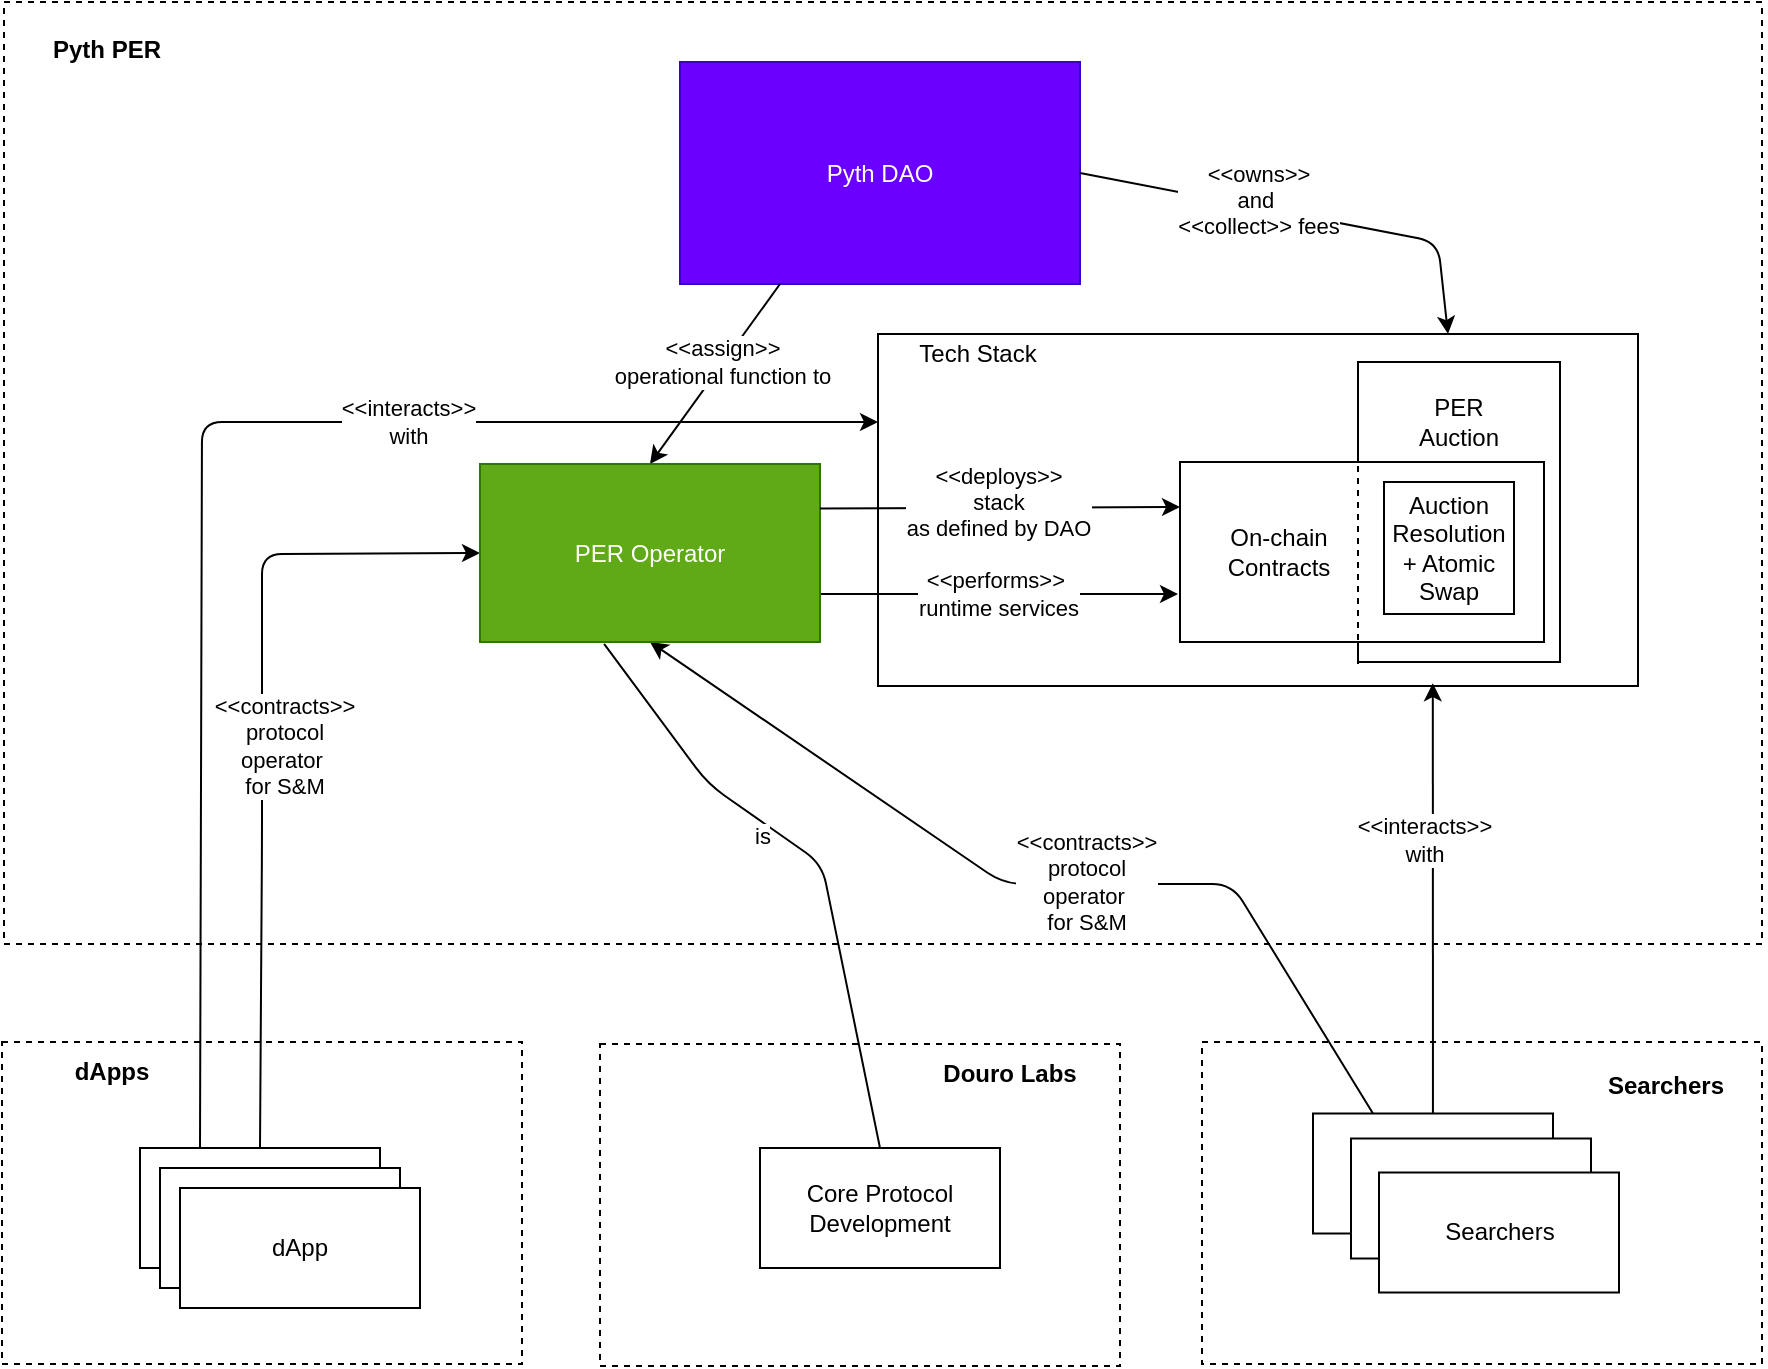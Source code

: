 <mxfile version="22.1.16" type="device">
  <diagram id="4IY6VFG3XauLAaiHCQAp" name="Page-1">
    <mxGraphModel dx="858" dy="729" grid="1" gridSize="10" guides="1" tooltips="1" connect="1" arrows="1" fold="1" page="1" pageScale="1" pageWidth="827" pageHeight="1169" math="0" shadow="0">
      <root>
        <mxCell id="0" />
        <mxCell id="1" parent="0" />
        <mxCell id="RIBvgHsxx3PkzVRlg80r-1" value="" style="rounded=0;whiteSpace=wrap;html=1;dashed=1;" parent="1" vertex="1">
          <mxGeometry x="610" y="590" width="280" height="161" as="geometry" />
        </mxCell>
        <mxCell id="RIBvgHsxx3PkzVRlg80r-2" value="" style="rounded=0;whiteSpace=wrap;html=1;dashed=1;" parent="1" vertex="1">
          <mxGeometry x="11" y="70" width="879" height="471" as="geometry" />
        </mxCell>
        <mxCell id="RIBvgHsxx3PkzVRlg80r-3" value="" style="rounded=0;whiteSpace=wrap;html=1;labelPosition=center;verticalLabelPosition=middle;align=center;verticalAlign=middle;" parent="1" vertex="1">
          <mxGeometry x="448" y="236" width="380" height="176" as="geometry" />
        </mxCell>
        <mxCell id="RIBvgHsxx3PkzVRlg80r-4" value="" style="rounded=0;whiteSpace=wrap;html=1;" parent="1" vertex="1">
          <mxGeometry x="688" y="250" width="101" height="150" as="geometry" />
        </mxCell>
        <mxCell id="RIBvgHsxx3PkzVRlg80r-5" value="" style="rounded=0;whiteSpace=wrap;html=1;dashed=1;" parent="1" vertex="1">
          <mxGeometry x="10" y="590" width="260" height="161" as="geometry" />
        </mxCell>
        <mxCell id="RIBvgHsxx3PkzVRlg80r-6" value="Searchers" style="rounded=0;whiteSpace=wrap;html=1;" parent="1" vertex="1">
          <mxGeometry x="665.5" y="625.75" width="120" height="60" as="geometry" />
        </mxCell>
        <mxCell id="RIBvgHsxx3PkzVRlg80r-9" value="dApp" style="rounded=0;whiteSpace=wrap;html=1;" parent="1" vertex="1">
          <mxGeometry x="79" y="643" width="120" height="60" as="geometry" />
        </mxCell>
        <mxCell id="RIBvgHsxx3PkzVRlg80r-10" value="Pyth DAO" style="rounded=0;whiteSpace=wrap;html=1;fillColor=#6a00ff;fontColor=#ffffff;strokeColor=#3700CC;" parent="1" vertex="1">
          <mxGeometry x="349" y="100" width="200" height="111" as="geometry" />
        </mxCell>
        <mxCell id="RIBvgHsxx3PkzVRlg80r-11" value="&amp;lt;&amp;lt;contracts&amp;gt;&amp;gt; &lt;br&gt;&lt;div&gt;protocol&lt;br&gt;&lt;/div&gt;&lt;div&gt;operator&amp;nbsp;&lt;/div&gt;&lt;div&gt;for S&amp;amp;M&lt;/div&gt;" style="endArrow=classic;html=1;entryX=0;entryY=0.5;entryDx=0;entryDy=0;exitX=0.5;exitY=0;exitDx=0;exitDy=0;endFill=1;startArrow=none;startFill=0;" parent="1" source="RIBvgHsxx3PkzVRlg80r-9" target="RIBvgHsxx3PkzVRlg80r-30" edge="1">
          <mxGeometry x="-0.009" y="-11" width="50" height="50" relative="1" as="geometry">
            <mxPoint x="400" y="454" as="sourcePoint" />
            <mxPoint x="450" y="404" as="targetPoint" />
            <Array as="points">
              <mxPoint x="140" y="490" />
              <mxPoint x="140" y="346" />
            </Array>
            <mxPoint as="offset" />
          </mxGeometry>
        </mxCell>
        <mxCell id="RIBvgHsxx3PkzVRlg80r-13" value="&amp;lt;&amp;lt;assign&amp;gt;&amp;gt;&lt;br&gt;operational function to" style="endArrow=none;html=1;entryX=0.25;entryY=1;entryDx=0;entryDy=0;exitX=0.5;exitY=0;exitDx=0;exitDy=0;strokeWidth=1;startArrow=classic;startFill=1;endFill=0;" parent="1" source="RIBvgHsxx3PkzVRlg80r-30" target="RIBvgHsxx3PkzVRlg80r-10" edge="1">
          <mxGeometry x="0.124" y="1" width="50" height="50" relative="1" as="geometry">
            <mxPoint x="368" y="300" as="sourcePoint" />
            <mxPoint x="478" y="169" as="targetPoint" />
            <Array as="points" />
            <mxPoint as="offset" />
          </mxGeometry>
        </mxCell>
        <mxCell id="RIBvgHsxx3PkzVRlg80r-14" value="dApps" style="text;html=1;strokeColor=none;fillColor=none;align=center;verticalAlign=middle;whiteSpace=wrap;rounded=0;dashed=1;dashPattern=1 1;fontStyle=1" parent="1" vertex="1">
          <mxGeometry x="10" y="590" width="110" height="30" as="geometry" />
        </mxCell>
        <mxCell id="RIBvgHsxx3PkzVRlg80r-15" value="&amp;lt;&amp;lt;interacts&amp;gt;&amp;gt;&lt;br&gt;with" style="endArrow=none;html=1;exitX=0.73;exitY=0.992;exitDx=0;exitDy=0;exitPerimeter=0;startArrow=classic;startFill=1;" parent="1" source="RIBvgHsxx3PkzVRlg80r-3" target="RIBvgHsxx3PkzVRlg80r-6" edge="1">
          <mxGeometry x="-0.265" y="-4" width="50" height="50" relative="1" as="geometry">
            <mxPoint x="726" y="420" as="sourcePoint" />
            <mxPoint x="330" y="759" as="targetPoint" />
            <Array as="points" />
            <mxPoint y="-1" as="offset" />
          </mxGeometry>
        </mxCell>
        <mxCell id="RIBvgHsxx3PkzVRlg80r-18" value="&amp;lt;&amp;lt;contracts&amp;gt;&amp;gt;&lt;br&gt;&lt;div&gt;protocol&lt;br&gt;&lt;/div&gt;&lt;div&gt;operator&amp;nbsp;&lt;/div&gt;&lt;div&gt;for S&amp;amp;M&lt;/div&gt;" style="endArrow=classic;html=1;exitX=0.25;exitY=0;exitDx=0;exitDy=0;entryX=0.5;entryY=1;entryDx=0;entryDy=0;endFill=1;startArrow=none;startFill=0;" parent="1" source="RIBvgHsxx3PkzVRlg80r-6" target="RIBvgHsxx3PkzVRlg80r-30" edge="1">
          <mxGeometry x="-0.102" y="-1" width="50" height="50" relative="1" as="geometry">
            <mxPoint x="460" y="319" as="sourcePoint" />
            <mxPoint x="540" y="204" as="targetPoint" />
            <Array as="points">
              <mxPoint x="625" y="511" />
              <mxPoint x="511" y="511" />
            </Array>
            <mxPoint as="offset" />
          </mxGeometry>
        </mxCell>
        <mxCell id="RIBvgHsxx3PkzVRlg80r-20" value="&lt;div&gt;&amp;lt;&amp;lt;owns&amp;gt;&amp;gt;&lt;br&gt;and&amp;nbsp;&lt;/div&gt;&lt;div&gt;&amp;lt;&amp;lt;collect&amp;gt;&amp;gt; fees&lt;/div&gt;" style="endArrow=none;html=1;entryX=1;entryY=0.5;entryDx=0;entryDy=0;endFill=0;exitX=0.75;exitY=0;exitDx=0;exitDy=0;startArrow=classic;startFill=1;" parent="1" source="RIBvgHsxx3PkzVRlg80r-3" target="RIBvgHsxx3PkzVRlg80r-10" edge="1">
          <mxGeometry x="0.21" y="-4" width="50" height="50" relative="1" as="geometry">
            <mxPoint x="738" y="230" as="sourcePoint" />
            <mxPoint x="658" y="209" as="targetPoint" />
            <Array as="points">
              <mxPoint x="728" y="190" />
            </Array>
            <mxPoint as="offset" />
          </mxGeometry>
        </mxCell>
        <mxCell id="RIBvgHsxx3PkzVRlg80r-21" value="Pyth PER" style="text;html=1;strokeColor=none;fillColor=none;align=center;verticalAlign=middle;whiteSpace=wrap;rounded=0;dashed=1;fontStyle=1" parent="1" vertex="1">
          <mxGeometry x="10" y="70" width="105" height="47" as="geometry" />
        </mxCell>
        <mxCell id="RIBvgHsxx3PkzVRlg80r-22" value="&lt;div&gt;Searchers&lt;/div&gt;" style="text;html=1;strokeColor=none;fillColor=none;align=center;verticalAlign=middle;whiteSpace=wrap;rounded=0;dashed=1;dashPattern=1 1;fontStyle=1" parent="1" vertex="1">
          <mxGeometry x="792" y="591" width="100" height="41" as="geometry" />
        </mxCell>
        <mxCell id="RIBvgHsxx3PkzVRlg80r-24" value="Tech Stack" style="text;html=1;strokeColor=none;fillColor=none;align=center;verticalAlign=middle;whiteSpace=wrap;rounded=0;" parent="1" vertex="1">
          <mxGeometry x="463" y="236" width="70" height="20" as="geometry" />
        </mxCell>
        <mxCell id="RIBvgHsxx3PkzVRlg80r-25" value="PER Auction" style="text;html=1;strokeColor=none;fillColor=none;align=center;verticalAlign=middle;whiteSpace=wrap;rounded=0;" parent="1" vertex="1">
          <mxGeometry x="718" y="270" width="41" height="20" as="geometry" />
        </mxCell>
        <mxCell id="RIBvgHsxx3PkzVRlg80r-26" value="" style="rounded=0;whiteSpace=wrap;html=1;" parent="1" vertex="1">
          <mxGeometry x="599" y="300" width="182" height="90" as="geometry" />
        </mxCell>
        <mxCell id="RIBvgHsxx3PkzVRlg80r-23" value="Searchers" style="rounded=0;whiteSpace=wrap;html=1;" parent="1" vertex="1">
          <mxGeometry x="684.5" y="638.25" width="120" height="60" as="geometry" />
        </mxCell>
        <mxCell id="RIBvgHsxx3PkzVRlg80r-27" value="On-chain Contracts" style="text;html=1;strokeColor=none;fillColor=none;align=center;verticalAlign=middle;whiteSpace=wrap;rounded=0;" parent="1" vertex="1">
          <mxGeometry x="619" y="335" width="59" height="20" as="geometry" />
        </mxCell>
        <mxCell id="RIBvgHsxx3PkzVRlg80r-28" value="Auction Resolution + Atomic Swap" style="rounded=0;whiteSpace=wrap;html=1;" parent="1" vertex="1">
          <mxGeometry x="701" y="310" width="65" height="66" as="geometry" />
        </mxCell>
        <mxCell id="RIBvgHsxx3PkzVRlg80r-29" value="&lt;div&gt;&amp;lt;&amp;lt;performs&amp;gt;&amp;gt;&amp;nbsp;&lt;/div&gt;&lt;div&gt;runtime services&lt;/div&gt;" style="endArrow=classic;html=1;endFill=1;" parent="1" edge="1">
          <mxGeometry x="-0.006" width="50" height="50" relative="1" as="geometry">
            <mxPoint x="419" y="366" as="sourcePoint" />
            <mxPoint x="598" y="366" as="targetPoint" />
            <Array as="points" />
            <mxPoint as="offset" />
          </mxGeometry>
        </mxCell>
        <mxCell id="RIBvgHsxx3PkzVRlg80r-30" value="PER Operator" style="rounded=0;whiteSpace=wrap;html=1;fillColor=#60a917;strokeColor=#2D7600;fontColor=#ffffff;" parent="1" vertex="1">
          <mxGeometry x="249" y="301" width="170" height="89" as="geometry" />
        </mxCell>
        <mxCell id="RIBvgHsxx3PkzVRlg80r-33" value="" style="endArrow=none;dashed=1;html=1;" parent="1" edge="1">
          <mxGeometry width="50" height="50" relative="1" as="geometry">
            <mxPoint x="688" y="401" as="sourcePoint" />
            <mxPoint x="688" y="300" as="targetPoint" />
          </mxGeometry>
        </mxCell>
        <mxCell id="RIBvgHsxx3PkzVRlg80r-34" value="&amp;lt;&amp;lt;deploys&amp;gt;&amp;gt;&lt;br&gt;stack&lt;br&gt;as defined by DAO" style="endArrow=classic;html=1;entryX=0;entryY=0.25;entryDx=0;entryDy=0;strokeWidth=1;startArrow=none;startFill=0;endFill=1;exitX=1;exitY=0.25;exitDx=0;exitDy=0;" parent="1" source="RIBvgHsxx3PkzVRlg80r-30" target="RIBvgHsxx3PkzVRlg80r-26" edge="1">
          <mxGeometry x="-0.011" y="3" width="50" height="50" relative="1" as="geometry">
            <mxPoint x="421" y="338" as="sourcePoint" />
            <mxPoint x="488" y="191" as="targetPoint" />
            <Array as="points" />
            <mxPoint as="offset" />
          </mxGeometry>
        </mxCell>
        <mxCell id="RIBvgHsxx3PkzVRlg80r-41" value="" style="rounded=0;whiteSpace=wrap;html=1;dashed=1;fillColor=default;" parent="1" vertex="1">
          <mxGeometry x="309" y="591" width="260" height="161" as="geometry" />
        </mxCell>
        <mxCell id="RIBvgHsxx3PkzVRlg80r-36" value="&amp;lt;&amp;lt;interacts&amp;gt;&amp;gt;&lt;br&gt;with" style="endArrow=classic;html=1;endFill=1;startArrow=none;startFill=0;exitX=0.25;exitY=0;exitDx=0;exitDy=0;entryX=0;entryY=0.25;entryDx=0;entryDy=0;" parent="1" source="RIBvgHsxx3PkzVRlg80r-9" target="RIBvgHsxx3PkzVRlg80r-3" edge="1">
          <mxGeometry x="0.331" width="50" height="50" relative="1" as="geometry">
            <mxPoint x="51" y="465" as="sourcePoint" />
            <mxPoint x="175" y="183" as="targetPoint" />
            <Array as="points">
              <mxPoint x="110" y="280" />
            </Array>
            <mxPoint as="offset" />
          </mxGeometry>
        </mxCell>
        <mxCell id="RIBvgHsxx3PkzVRlg80r-38" value="Searchers" style="rounded=0;whiteSpace=wrap;html=1;" parent="1" vertex="1">
          <mxGeometry x="698.5" y="655.25" width="120" height="60" as="geometry" />
        </mxCell>
        <mxCell id="RIBvgHsxx3PkzVRlg80r-39" value="dApp" style="rounded=0;whiteSpace=wrap;html=1;" parent="1" vertex="1">
          <mxGeometry x="89" y="653" width="120" height="60" as="geometry" />
        </mxCell>
        <mxCell id="RIBvgHsxx3PkzVRlg80r-40" value="dApp" style="rounded=0;whiteSpace=wrap;html=1;" parent="1" vertex="1">
          <mxGeometry x="99" y="663" width="120" height="60" as="geometry" />
        </mxCell>
        <mxCell id="RIBvgHsxx3PkzVRlg80r-42" value="Douro Labs" style="text;html=1;strokeColor=none;fillColor=none;align=center;verticalAlign=middle;whiteSpace=wrap;rounded=0;dashed=1;dashPattern=1 1;fontStyle=1" parent="1" vertex="1">
          <mxGeometry x="459" y="591" width="110" height="30" as="geometry" />
        </mxCell>
        <mxCell id="RIBvgHsxx3PkzVRlg80r-43" value="Core Protocol&lt;br&gt;Development" style="rounded=0;whiteSpace=wrap;html=1;" parent="1" vertex="1">
          <mxGeometry x="389" y="643" width="120" height="60" as="geometry" />
        </mxCell>
        <mxCell id="RIBvgHsxx3PkzVRlg80r-12" value="is" style="endArrow=none;html=1;entryX=0.365;entryY=1.011;entryDx=0;entryDy=0;entryPerimeter=0;endFill=0;startArrow=none;startFill=0;exitX=0.5;exitY=0;exitDx=0;exitDy=0;" parent="1" source="RIBvgHsxx3PkzVRlg80r-43" target="RIBvgHsxx3PkzVRlg80r-30" edge="1">
          <mxGeometry x="0.181" y="6" width="50" height="50" relative="1" as="geometry">
            <mxPoint x="420" y="570" as="sourcePoint" />
            <mxPoint x="435" y="380" as="targetPoint" />
            <mxPoint x="1" as="offset" />
            <Array as="points">
              <mxPoint x="420" y="501" />
              <mxPoint x="363" y="461" />
            </Array>
          </mxGeometry>
        </mxCell>
      </root>
    </mxGraphModel>
  </diagram>
</mxfile>
